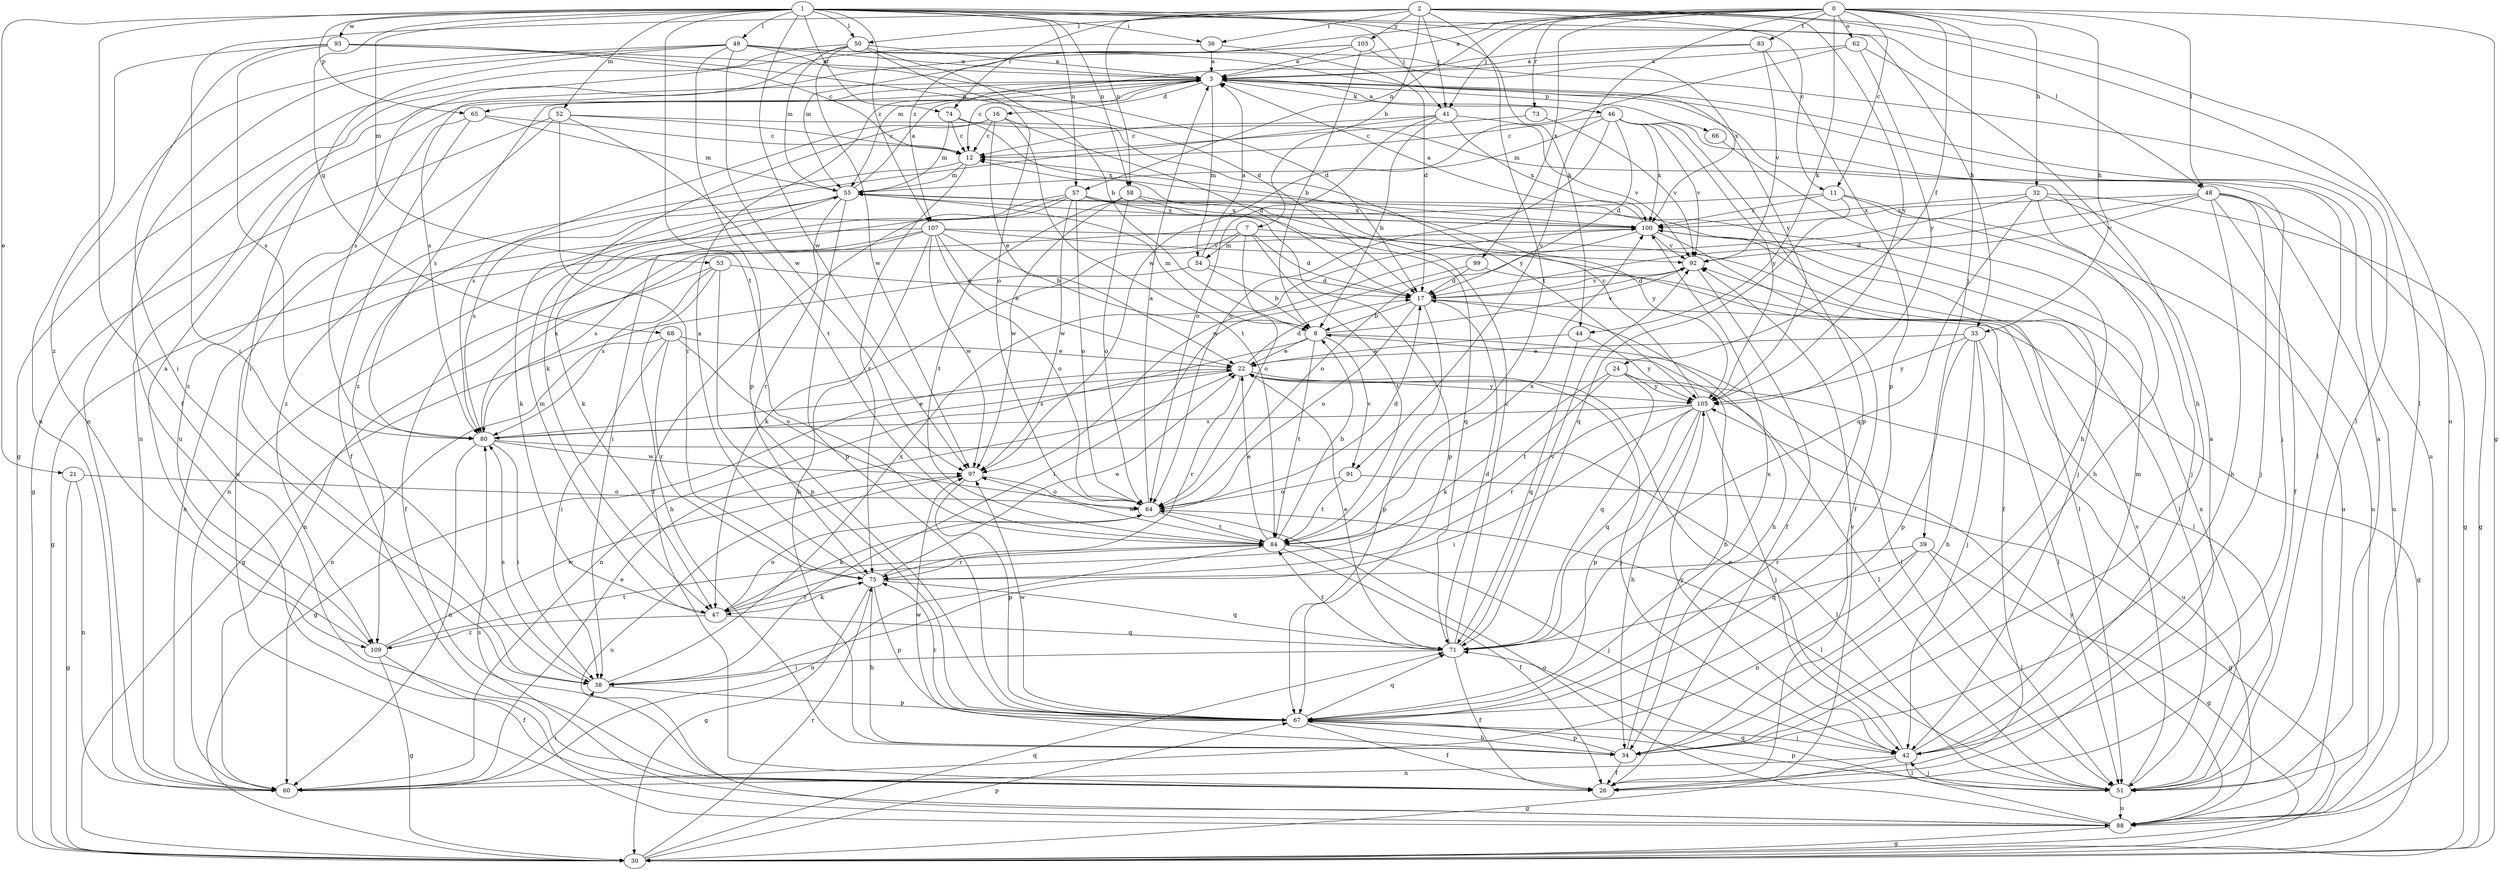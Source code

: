 strict digraph  {
0;
1;
2;
3;
7;
8;
11;
12;
16;
17;
21;
22;
24;
26;
30;
32;
33;
34;
36;
38;
39;
41;
42;
44;
46;
47;
48;
49;
50;
51;
52;
53;
54;
55;
57;
58;
60;
62;
64;
65;
66;
67;
68;
71;
73;
74;
75;
80;
83;
84;
88;
91;
92;
93;
97;
99;
100;
103;
105;
107;
109;
0 -> 3  [label=a];
0 -> 11  [label=c];
0 -> 24  [label=f];
0 -> 30  [label=g];
0 -> 32  [label=h];
0 -> 33  [label=h];
0 -> 39  [label=j];
0 -> 41  [label=j];
0 -> 44  [label=k];
0 -> 48  [label=l];
0 -> 57  [label=n];
0 -> 62  [label=o];
0 -> 73  [label=r];
0 -> 83  [label=t];
0 -> 91  [label=v];
0 -> 99  [label=x];
0 -> 107  [label=z];
1 -> 21  [label=e];
1 -> 26  [label=f];
1 -> 33  [label=h];
1 -> 36  [label=i];
1 -> 41  [label=j];
1 -> 44  [label=k];
1 -> 48  [label=l];
1 -> 49  [label=l];
1 -> 50  [label=l];
1 -> 52  [label=m];
1 -> 53  [label=m];
1 -> 57  [label=n];
1 -> 58  [label=n];
1 -> 65  [label=p];
1 -> 68  [label=q];
1 -> 74  [label=r];
1 -> 84  [label=t];
1 -> 93  [label=w];
1 -> 97  [label=w];
1 -> 107  [label=z];
2 -> 7  [label=b];
2 -> 11  [label=c];
2 -> 36  [label=i];
2 -> 38  [label=i];
2 -> 41  [label=j];
2 -> 50  [label=l];
2 -> 51  [label=l];
2 -> 58  [label=n];
2 -> 74  [label=r];
2 -> 84  [label=t];
2 -> 88  [label=u];
2 -> 103  [label=y];
2 -> 105  [label=y];
3 -> 12  [label=c];
3 -> 16  [label=d];
3 -> 46  [label=k];
3 -> 54  [label=m];
3 -> 60  [label=n];
3 -> 65  [label=p];
3 -> 66  [label=p];
3 -> 80  [label=s];
3 -> 88  [label=u];
7 -> 17  [label=d];
7 -> 26  [label=f];
7 -> 47  [label=k];
7 -> 54  [label=m];
7 -> 64  [label=o];
7 -> 80  [label=s];
7 -> 84  [label=t];
8 -> 22  [label=e];
8 -> 51  [label=l];
8 -> 55  [label=m];
8 -> 60  [label=n];
8 -> 84  [label=t];
8 -> 91  [label=v];
8 -> 92  [label=v];
11 -> 38  [label=i];
11 -> 42  [label=j];
11 -> 71  [label=q];
11 -> 88  [label=u];
11 -> 100  [label=x];
12 -> 55  [label=m];
12 -> 75  [label=r];
12 -> 109  [label=z];
16 -> 12  [label=c];
16 -> 17  [label=d];
16 -> 22  [label=e];
16 -> 47  [label=k];
16 -> 80  [label=s];
16 -> 84  [label=t];
17 -> 8  [label=b];
17 -> 30  [label=g];
17 -> 34  [label=h];
17 -> 64  [label=o];
17 -> 67  [label=p];
17 -> 92  [label=v];
21 -> 30  [label=g];
21 -> 60  [label=n];
21 -> 64  [label=o];
22 -> 17  [label=d];
22 -> 30  [label=g];
22 -> 42  [label=j];
22 -> 51  [label=l];
22 -> 75  [label=r];
22 -> 80  [label=s];
22 -> 105  [label=y];
24 -> 47  [label=k];
24 -> 71  [label=q];
24 -> 84  [label=t];
24 -> 88  [label=u];
24 -> 105  [label=y];
26 -> 3  [label=a];
26 -> 92  [label=v];
30 -> 67  [label=p];
30 -> 71  [label=q];
30 -> 75  [label=r];
32 -> 30  [label=g];
32 -> 34  [label=h];
32 -> 71  [label=q];
32 -> 88  [label=u];
32 -> 97  [label=w];
32 -> 100  [label=x];
33 -> 22  [label=e];
33 -> 34  [label=h];
33 -> 42  [label=j];
33 -> 51  [label=l];
33 -> 67  [label=p];
33 -> 105  [label=y];
34 -> 8  [label=b];
34 -> 26  [label=f];
34 -> 67  [label=p];
34 -> 97  [label=w];
36 -> 3  [label=a];
36 -> 17  [label=d];
36 -> 80  [label=s];
38 -> 67  [label=p];
38 -> 80  [label=s];
38 -> 100  [label=x];
39 -> 30  [label=g];
39 -> 51  [label=l];
39 -> 60  [label=n];
39 -> 71  [label=q];
39 -> 75  [label=r];
41 -> 8  [label=b];
41 -> 12  [label=c];
41 -> 64  [label=o];
41 -> 92  [label=v];
41 -> 100  [label=x];
41 -> 109  [label=z];
42 -> 22  [label=e];
42 -> 30  [label=g];
42 -> 51  [label=l];
42 -> 55  [label=m];
42 -> 60  [label=n];
42 -> 105  [label=y];
44 -> 22  [label=e];
44 -> 71  [label=q];
44 -> 105  [label=y];
46 -> 3  [label=a];
46 -> 12  [label=c];
46 -> 17  [label=d];
46 -> 51  [label=l];
46 -> 55  [label=m];
46 -> 64  [label=o];
46 -> 67  [label=p];
46 -> 92  [label=v];
46 -> 100  [label=x];
46 -> 105  [label=y];
47 -> 55  [label=m];
47 -> 64  [label=o];
47 -> 71  [label=q];
47 -> 75  [label=r];
47 -> 109  [label=z];
48 -> 17  [label=d];
48 -> 26  [label=f];
48 -> 30  [label=g];
48 -> 34  [label=h];
48 -> 42  [label=j];
48 -> 88  [label=u];
48 -> 92  [label=v];
48 -> 100  [label=x];
49 -> 3  [label=a];
49 -> 17  [label=d];
49 -> 38  [label=i];
49 -> 51  [label=l];
49 -> 67  [label=p];
49 -> 88  [label=u];
49 -> 97  [label=w];
49 -> 105  [label=y];
49 -> 109  [label=z];
50 -> 3  [label=a];
50 -> 8  [label=b];
50 -> 30  [label=g];
50 -> 55  [label=m];
50 -> 60  [label=n];
50 -> 64  [label=o];
50 -> 97  [label=w];
51 -> 3  [label=a];
51 -> 42  [label=j];
51 -> 67  [label=p];
51 -> 88  [label=u];
51 -> 92  [label=v];
51 -> 100  [label=x];
52 -> 12  [label=c];
52 -> 30  [label=g];
52 -> 75  [label=r];
52 -> 84  [label=t];
52 -> 88  [label=u];
52 -> 105  [label=y];
53 -> 17  [label=d];
53 -> 34  [label=h];
53 -> 60  [label=n];
53 -> 67  [label=p];
53 -> 80  [label=s];
54 -> 3  [label=a];
54 -> 8  [label=b];
54 -> 17  [label=d];
54 -> 30  [label=g];
55 -> 3  [label=a];
55 -> 42  [label=j];
55 -> 47  [label=k];
55 -> 67  [label=p];
55 -> 75  [label=r];
55 -> 80  [label=s];
55 -> 100  [label=x];
57 -> 26  [label=f];
57 -> 47  [label=k];
57 -> 60  [label=n];
57 -> 64  [label=o];
57 -> 67  [label=p];
57 -> 97  [label=w];
57 -> 100  [label=x];
57 -> 105  [label=y];
58 -> 64  [label=o];
58 -> 71  [label=q];
58 -> 84  [label=t];
58 -> 97  [label=w];
58 -> 100  [label=x];
60 -> 22  [label=e];
60 -> 38  [label=i];
62 -> 3  [label=a];
62 -> 34  [label=h];
62 -> 97  [label=w];
62 -> 105  [label=y];
64 -> 3  [label=a];
64 -> 17  [label=d];
64 -> 47  [label=k];
64 -> 51  [label=l];
64 -> 84  [label=t];
65 -> 12  [label=c];
65 -> 26  [label=f];
65 -> 55  [label=m];
65 -> 109  [label=z];
66 -> 34  [label=h];
67 -> 26  [label=f];
67 -> 34  [label=h];
67 -> 42  [label=j];
67 -> 71  [label=q];
67 -> 75  [label=r];
67 -> 97  [label=w];
67 -> 100  [label=x];
68 -> 22  [label=e];
68 -> 38  [label=i];
68 -> 60  [label=n];
68 -> 64  [label=o];
68 -> 75  [label=r];
71 -> 12  [label=c];
71 -> 17  [label=d];
71 -> 22  [label=e];
71 -> 26  [label=f];
71 -> 38  [label=i];
71 -> 84  [label=t];
71 -> 92  [label=v];
73 -> 12  [label=c];
73 -> 92  [label=v];
74 -> 12  [label=c];
74 -> 42  [label=j];
74 -> 55  [label=m];
74 -> 100  [label=x];
75 -> 3  [label=a];
75 -> 22  [label=e];
75 -> 30  [label=g];
75 -> 34  [label=h];
75 -> 47  [label=k];
75 -> 67  [label=p];
75 -> 71  [label=q];
80 -> 22  [label=e];
80 -> 38  [label=i];
80 -> 51  [label=l];
80 -> 60  [label=n];
80 -> 97  [label=w];
80 -> 100  [label=x];
83 -> 3  [label=a];
83 -> 55  [label=m];
83 -> 67  [label=p];
83 -> 92  [label=v];
84 -> 8  [label=b];
84 -> 22  [label=e];
84 -> 26  [label=f];
84 -> 42  [label=j];
84 -> 60  [label=n];
84 -> 75  [label=r];
84 -> 97  [label=w];
84 -> 100  [label=x];
88 -> 30  [label=g];
88 -> 64  [label=o];
88 -> 71  [label=q];
88 -> 80  [label=s];
88 -> 105  [label=y];
91 -> 30  [label=g];
91 -> 64  [label=o];
91 -> 84  [label=t];
92 -> 17  [label=d];
92 -> 26  [label=f];
93 -> 3  [label=a];
93 -> 12  [label=c];
93 -> 17  [label=d];
93 -> 38  [label=i];
93 -> 60  [label=n];
93 -> 80  [label=s];
97 -> 64  [label=o];
97 -> 67  [label=p];
97 -> 88  [label=u];
99 -> 17  [label=d];
99 -> 38  [label=i];
99 -> 51  [label=l];
100 -> 3  [label=a];
100 -> 26  [label=f];
100 -> 51  [label=l];
100 -> 64  [label=o];
100 -> 92  [label=v];
103 -> 3  [label=a];
103 -> 8  [label=b];
103 -> 55  [label=m];
103 -> 80  [label=s];
103 -> 100  [label=x];
105 -> 12  [label=c];
105 -> 34  [label=h];
105 -> 38  [label=i];
105 -> 42  [label=j];
105 -> 67  [label=p];
105 -> 71  [label=q];
105 -> 75  [label=r];
105 -> 80  [label=s];
107 -> 8  [label=b];
107 -> 22  [label=e];
107 -> 26  [label=f];
107 -> 30  [label=g];
107 -> 34  [label=h];
107 -> 51  [label=l];
107 -> 60  [label=n];
107 -> 64  [label=o];
107 -> 92  [label=v];
107 -> 97  [label=w];
109 -> 3  [label=a];
109 -> 26  [label=f];
109 -> 30  [label=g];
109 -> 84  [label=t];
109 -> 97  [label=w];
}
